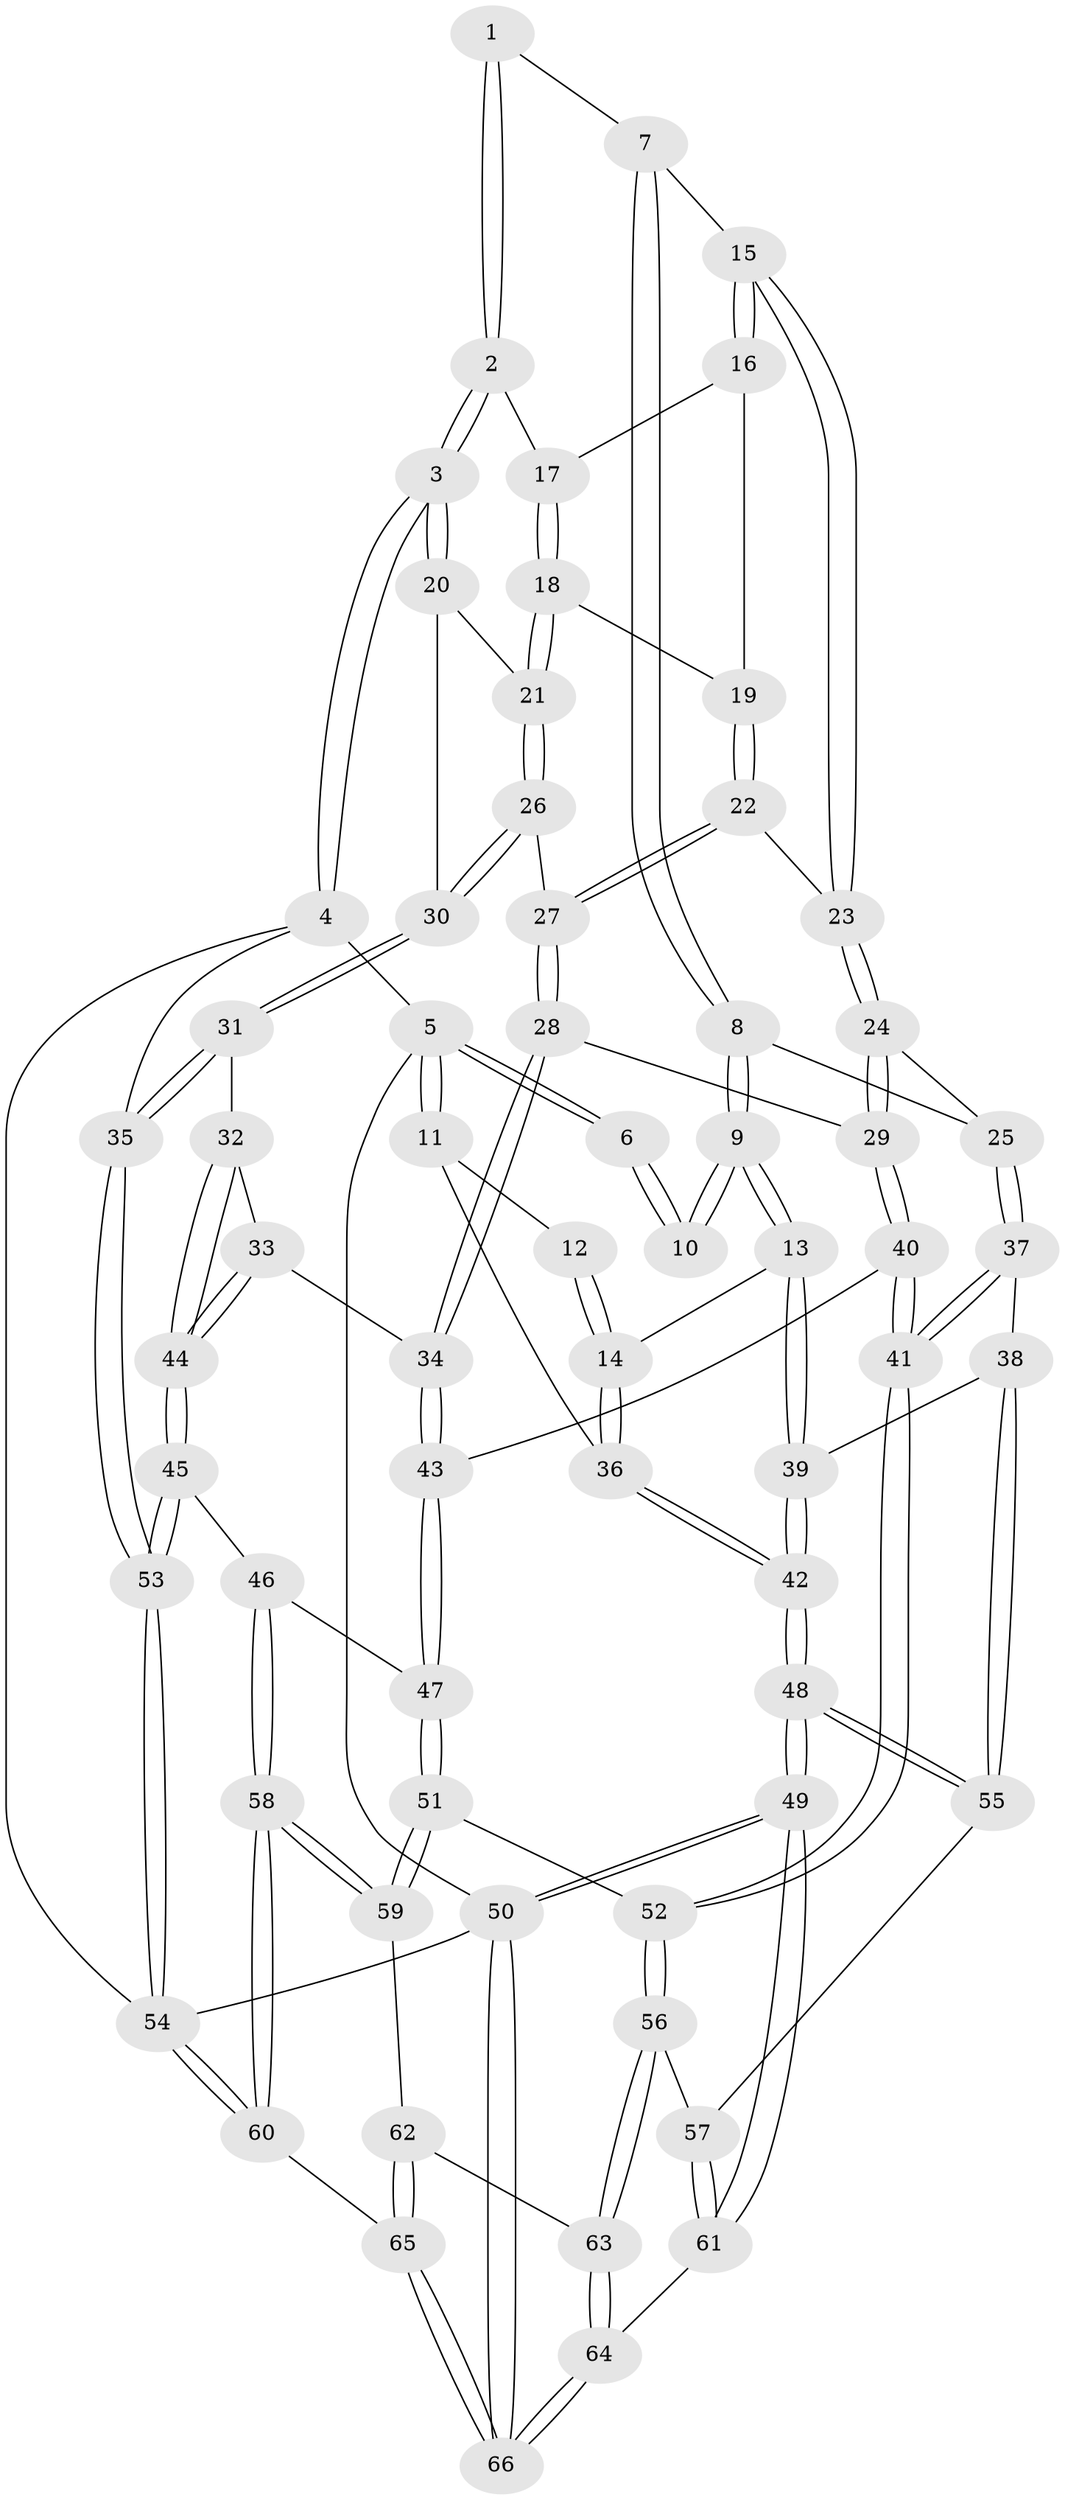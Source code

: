 // Generated by graph-tools (version 1.1) at 2025/50/03/09/25 03:50:57]
// undirected, 66 vertices, 162 edges
graph export_dot {
graph [start="1"]
  node [color=gray90,style=filled];
  1 [pos="+0.334227669957624+0"];
  2 [pos="+1+0"];
  3 [pos="+1+0"];
  4 [pos="+1+0"];
  5 [pos="+0+0"];
  6 [pos="+0.23612352803780676+0"];
  7 [pos="+0.39615433193121674+0"];
  8 [pos="+0.17868802228008004+0.31309097971173144"];
  9 [pos="+0.14418291615762002+0.3104543794190765"];
  10 [pos="+0.1844362590359232+0"];
  11 [pos="+0+0.1255544674713696"];
  12 [pos="+0.0476535242043969+0.05540364015085595"];
  13 [pos="+0.10501475490818574+0.32515371714482855"];
  14 [pos="+0.028184021788682418+0.3185691876402882"];
  15 [pos="+0.44897429440895936+0.0772905266743454"];
  16 [pos="+0.5682601908299671+0.09506035826878532"];
  17 [pos="+0.7033021969969152+0"];
  18 [pos="+0.6647438153856415+0.16130904779749028"];
  19 [pos="+0.6104405149595088+0.1428845140358526"];
  20 [pos="+1+0"];
  21 [pos="+0.718367735867112+0.20453891834163138"];
  22 [pos="+0.5591879755042909+0.25829546992117386"];
  23 [pos="+0.4421526714738262+0.18851911379343902"];
  24 [pos="+0.3181085857698885+0.34874045189744146"];
  25 [pos="+0.2962116362225032+0.346906248565286"];
  26 [pos="+0.707251262329041+0.31749190636906766"];
  27 [pos="+0.6113856955420653+0.3355619199466879"];
  28 [pos="+0.5309283514245446+0.4228041051440973"];
  29 [pos="+0.3361309870116955+0.3634755097301026"];
  30 [pos="+0.7663067808955322+0.35793602878190883"];
  31 [pos="+0.8957967218239974+0.501636914321416"];
  32 [pos="+0.8274160473130961+0.5277936264419874"];
  33 [pos="+0.5781540258102955+0.5128017996618336"];
  34 [pos="+0.5500295841495352+0.5041562579854328"];
  35 [pos="+0.9848021797850081+0.5255630737060453"];
  36 [pos="+0+0.32751432596035884"];
  37 [pos="+0.23497186563919084+0.6725207325266221"];
  38 [pos="+0.2016537898657164+0.6709280378369956"];
  39 [pos="+0.14324999992984727+0.6206027044554822"];
  40 [pos="+0.37497760188205054+0.5976083823318243"];
  41 [pos="+0.2532293874362118+0.6777104178808281"];
  42 [pos="+0+0.6578284898169259"];
  43 [pos="+0.49301033440415243+0.6090241140629684"];
  44 [pos="+0.6790322146943125+0.6623767668085965"];
  45 [pos="+0.6415739994253066+0.7260712959274452"];
  46 [pos="+0.6074372700399869+0.7450734086758339"];
  47 [pos="+0.5237141496368519+0.6842034226767225"];
  48 [pos="+0+0.7762756396705682"];
  49 [pos="+0+1"];
  50 [pos="+0+1"];
  51 [pos="+0.36940469517805596+0.8013132052609097"];
  52 [pos="+0.3145198939152145+0.7675582310506996"];
  53 [pos="+1+0.8489389807044707"];
  54 [pos="+1+1"];
  55 [pos="+0.14631843616654525+0.7536850565380434"];
  56 [pos="+0.23389062972009797+0.8819640806970176"];
  57 [pos="+0.1319590668134389+0.8270157179332641"];
  58 [pos="+0.5913980364545319+0.9791432420554436"];
  59 [pos="+0.3921117080641795+0.8492632854102987"];
  60 [pos="+0.6840456491770681+1"];
  61 [pos="+0.0914927306646407+0.8771276413805935"];
  62 [pos="+0.31146993093546105+0.9461753452533046"];
  63 [pos="+0.23904579405171242+0.933535116189528"];
  64 [pos="+0.20129671121058068+0.967726552969162"];
  65 [pos="+0.42611910407444736+1"];
  66 [pos="+0.10870311603857363+1"];
  1 -- 2;
  1 -- 2;
  1 -- 7;
  2 -- 3;
  2 -- 3;
  2 -- 17;
  3 -- 4;
  3 -- 4;
  3 -- 20;
  3 -- 20;
  4 -- 5;
  4 -- 35;
  4 -- 54;
  5 -- 6;
  5 -- 6;
  5 -- 11;
  5 -- 11;
  5 -- 50;
  6 -- 10;
  6 -- 10;
  7 -- 8;
  7 -- 8;
  7 -- 15;
  8 -- 9;
  8 -- 9;
  8 -- 25;
  9 -- 10;
  9 -- 10;
  9 -- 13;
  9 -- 13;
  11 -- 12;
  11 -- 36;
  12 -- 14;
  12 -- 14;
  13 -- 14;
  13 -- 39;
  13 -- 39;
  14 -- 36;
  14 -- 36;
  15 -- 16;
  15 -- 16;
  15 -- 23;
  15 -- 23;
  16 -- 17;
  16 -- 19;
  17 -- 18;
  17 -- 18;
  18 -- 19;
  18 -- 21;
  18 -- 21;
  19 -- 22;
  19 -- 22;
  20 -- 21;
  20 -- 30;
  21 -- 26;
  21 -- 26;
  22 -- 23;
  22 -- 27;
  22 -- 27;
  23 -- 24;
  23 -- 24;
  24 -- 25;
  24 -- 29;
  24 -- 29;
  25 -- 37;
  25 -- 37;
  26 -- 27;
  26 -- 30;
  26 -- 30;
  27 -- 28;
  27 -- 28;
  28 -- 29;
  28 -- 34;
  28 -- 34;
  29 -- 40;
  29 -- 40;
  30 -- 31;
  30 -- 31;
  31 -- 32;
  31 -- 35;
  31 -- 35;
  32 -- 33;
  32 -- 44;
  32 -- 44;
  33 -- 34;
  33 -- 44;
  33 -- 44;
  34 -- 43;
  34 -- 43;
  35 -- 53;
  35 -- 53;
  36 -- 42;
  36 -- 42;
  37 -- 38;
  37 -- 41;
  37 -- 41;
  38 -- 39;
  38 -- 55;
  38 -- 55;
  39 -- 42;
  39 -- 42;
  40 -- 41;
  40 -- 41;
  40 -- 43;
  41 -- 52;
  41 -- 52;
  42 -- 48;
  42 -- 48;
  43 -- 47;
  43 -- 47;
  44 -- 45;
  44 -- 45;
  45 -- 46;
  45 -- 53;
  45 -- 53;
  46 -- 47;
  46 -- 58;
  46 -- 58;
  47 -- 51;
  47 -- 51;
  48 -- 49;
  48 -- 49;
  48 -- 55;
  48 -- 55;
  49 -- 50;
  49 -- 50;
  49 -- 61;
  49 -- 61;
  50 -- 66;
  50 -- 66;
  50 -- 54;
  51 -- 52;
  51 -- 59;
  51 -- 59;
  52 -- 56;
  52 -- 56;
  53 -- 54;
  53 -- 54;
  54 -- 60;
  54 -- 60;
  55 -- 57;
  56 -- 57;
  56 -- 63;
  56 -- 63;
  57 -- 61;
  57 -- 61;
  58 -- 59;
  58 -- 59;
  58 -- 60;
  58 -- 60;
  59 -- 62;
  60 -- 65;
  61 -- 64;
  62 -- 63;
  62 -- 65;
  62 -- 65;
  63 -- 64;
  63 -- 64;
  64 -- 66;
  64 -- 66;
  65 -- 66;
  65 -- 66;
}
